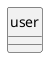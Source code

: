 @startuml uml
skinparam monochrome true
skinparam linetype ortho
hide circle

entity user {
}

@enduml
